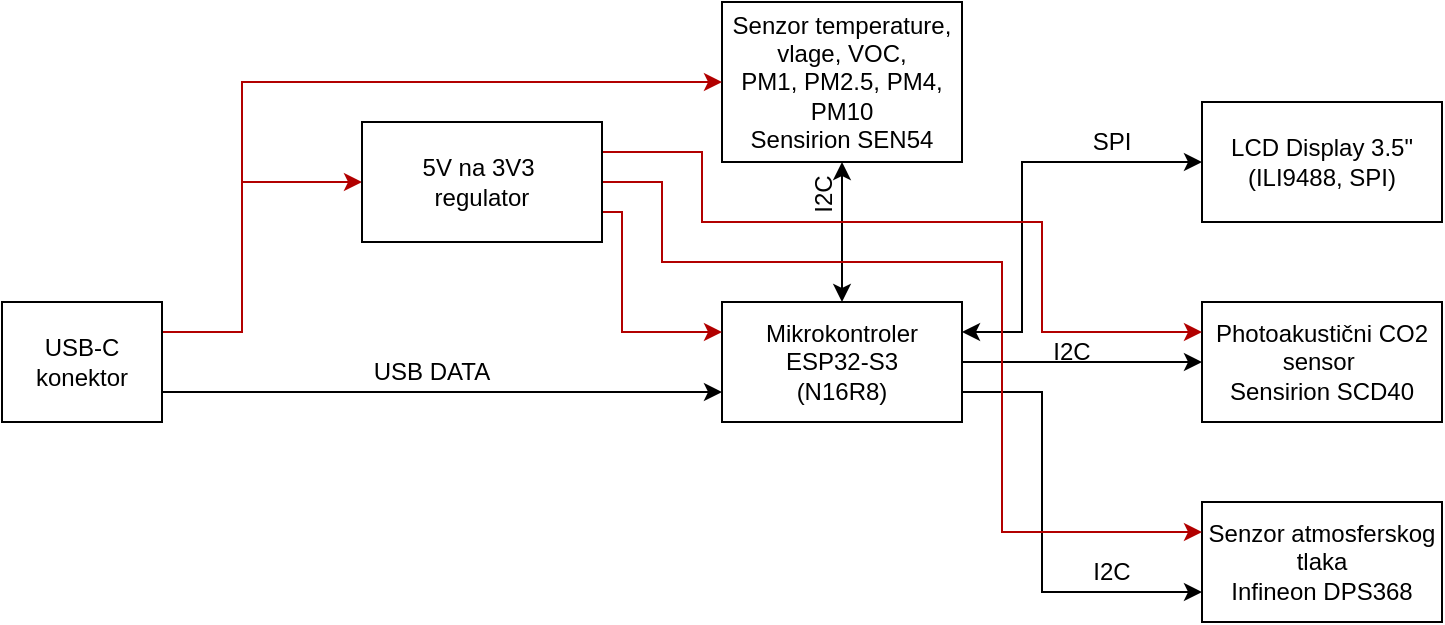 <mxfile version="24.8.0">
  <diagram name="Page-1" id="LxQYiXL1fFhTs9qu_BZH">
    <mxGraphModel dx="932" dy="884" grid="1" gridSize="10" guides="1" tooltips="1" connect="1" arrows="1" fold="1" page="1" pageScale="1" pageWidth="827" pageHeight="1169" math="0" shadow="0">
      <root>
        <mxCell id="0" />
        <mxCell id="1" parent="0" />
        <mxCell id="Rxve-UZrTAQCuUOAAd17-22" style="edgeStyle=orthogonalEdgeStyle;rounded=0;orthogonalLoop=1;jettySize=auto;html=1;exitX=1;exitY=0.25;exitDx=0;exitDy=0;entryX=0;entryY=0.5;entryDx=0;entryDy=0;startArrow=classic;startFill=1;" edge="1" parent="1" source="pt9hoRSjWPQ23j6Vz_vE-1" target="pt9hoRSjWPQ23j6Vz_vE-3">
          <mxGeometry relative="1" as="geometry">
            <Array as="points">
              <mxPoint x="550" y="245" />
              <mxPoint x="550" y="160" />
            </Array>
          </mxGeometry>
        </mxCell>
        <mxCell id="Rxve-UZrTAQCuUOAAd17-24" style="edgeStyle=orthogonalEdgeStyle;rounded=0;orthogonalLoop=1;jettySize=auto;html=1;exitX=1;exitY=0.5;exitDx=0;exitDy=0;entryX=0;entryY=0.5;entryDx=0;entryDy=0;" edge="1" parent="1" source="pt9hoRSjWPQ23j6Vz_vE-1" target="pt9hoRSjWPQ23j6Vz_vE-5">
          <mxGeometry relative="1" as="geometry" />
        </mxCell>
        <mxCell id="Rxve-UZrTAQCuUOAAd17-27" style="edgeStyle=orthogonalEdgeStyle;rounded=0;orthogonalLoop=1;jettySize=auto;html=1;exitX=1;exitY=0.75;exitDx=0;exitDy=0;entryX=0;entryY=0.75;entryDx=0;entryDy=0;" edge="1" parent="1" source="pt9hoRSjWPQ23j6Vz_vE-1" target="pt9hoRSjWPQ23j6Vz_vE-4">
          <mxGeometry relative="1" as="geometry">
            <Array as="points">
              <mxPoint x="560" y="275" />
              <mxPoint x="560" y="375" />
            </Array>
          </mxGeometry>
        </mxCell>
        <mxCell id="pt9hoRSjWPQ23j6Vz_vE-1" value="Mikrokontroler&lt;div&gt;ESP32-S3&lt;div&gt;(N16R8)&lt;/div&gt;&lt;/div&gt;" style="rounded=0;whiteSpace=wrap;html=1;" parent="1" vertex="1">
          <mxGeometry x="400" y="230" width="120" height="60" as="geometry" />
        </mxCell>
        <mxCell id="Rxve-UZrTAQCuUOAAd17-19" style="edgeStyle=orthogonalEdgeStyle;rounded=0;orthogonalLoop=1;jettySize=auto;html=1;exitX=0.5;exitY=1;exitDx=0;exitDy=0;entryX=0.5;entryY=0;entryDx=0;entryDy=0;startArrow=classic;startFill=1;" edge="1" parent="1" source="pt9hoRSjWPQ23j6Vz_vE-2" target="pt9hoRSjWPQ23j6Vz_vE-1">
          <mxGeometry relative="1" as="geometry" />
        </mxCell>
        <mxCell id="pt9hoRSjWPQ23j6Vz_vE-2" value="&lt;div&gt;Senzor temperature, vlage, VOC,&lt;/div&gt;&lt;div&gt;PM1, PM2.5, PM4, PM10&lt;/div&gt;&lt;div&gt;Sensirion SEN54&lt;br&gt;&lt;/div&gt;" style="rounded=0;whiteSpace=wrap;html=1;" parent="1" vertex="1">
          <mxGeometry x="400" y="80" width="120" height="80" as="geometry" />
        </mxCell>
        <mxCell id="pt9hoRSjWPQ23j6Vz_vE-3" value="LCD Display 3.5&quot;&lt;div&gt;(ILI9488, SPI)&lt;/div&gt;" style="rounded=0;whiteSpace=wrap;html=1;" parent="1" vertex="1">
          <mxGeometry x="640" y="130" width="120" height="60" as="geometry" />
        </mxCell>
        <mxCell id="pt9hoRSjWPQ23j6Vz_vE-4" value="&lt;div&gt;Senzor atmosferskog tlaka&lt;/div&gt;&lt;div&gt;Infineon DPS368&lt;/div&gt;" style="rounded=0;whiteSpace=wrap;html=1;" parent="1" vertex="1">
          <mxGeometry x="640" y="330" width="120" height="60" as="geometry" />
        </mxCell>
        <mxCell id="pt9hoRSjWPQ23j6Vz_vE-5" value="&lt;div&gt;Photoakustični CO2 sensor&amp;nbsp;&lt;/div&gt;&lt;div&gt;&lt;span style=&quot;background-color: initial;&quot;&gt;Sensirion SCD40&lt;/span&gt;&lt;/div&gt;" style="rounded=0;whiteSpace=wrap;html=1;" parent="1" vertex="1">
          <mxGeometry x="640" y="230" width="120" height="60" as="geometry" />
        </mxCell>
        <mxCell id="Rxve-UZrTAQCuUOAAd17-3" style="edgeStyle=orthogonalEdgeStyle;rounded=0;orthogonalLoop=1;jettySize=auto;html=1;exitX=1;exitY=0.25;exitDx=0;exitDy=0;entryX=0;entryY=0.5;entryDx=0;entryDy=0;fillColor=#e51400;strokeColor=#B20000;endArrow=classic;endFill=1;" edge="1" parent="1" source="Rxve-UZrTAQCuUOAAd17-1" target="Rxve-UZrTAQCuUOAAd17-26">
          <mxGeometry relative="1" as="geometry">
            <mxPoint x="200" y="170" as="targetPoint" />
            <Array as="points">
              <mxPoint x="160" y="245" />
              <mxPoint x="160" y="170" />
            </Array>
          </mxGeometry>
        </mxCell>
        <mxCell id="Rxve-UZrTAQCuUOAAd17-4" style="edgeStyle=orthogonalEdgeStyle;rounded=0;orthogonalLoop=1;jettySize=auto;html=1;exitX=1;exitY=0.75;exitDx=0;exitDy=0;entryX=0;entryY=0.75;entryDx=0;entryDy=0;" edge="1" parent="1" source="Rxve-UZrTAQCuUOAAd17-1" target="pt9hoRSjWPQ23j6Vz_vE-1">
          <mxGeometry relative="1" as="geometry" />
        </mxCell>
        <mxCell id="Rxve-UZrTAQCuUOAAd17-18" style="edgeStyle=orthogonalEdgeStyle;rounded=0;orthogonalLoop=1;jettySize=auto;html=1;exitX=1;exitY=0.25;exitDx=0;exitDy=0;entryX=0;entryY=0.5;entryDx=0;entryDy=0;fillColor=#e51400;strokeColor=#B20000;" edge="1" parent="1" source="Rxve-UZrTAQCuUOAAd17-1" target="pt9hoRSjWPQ23j6Vz_vE-2">
          <mxGeometry relative="1" as="geometry">
            <Array as="points">
              <mxPoint x="160" y="245" />
              <mxPoint x="160" y="120" />
            </Array>
          </mxGeometry>
        </mxCell>
        <mxCell id="Rxve-UZrTAQCuUOAAd17-1" value="USB-C&lt;div&gt;konektor&lt;/div&gt;" style="rounded=0;whiteSpace=wrap;html=1;" vertex="1" parent="1">
          <mxGeometry x="40" y="230" width="80" height="60" as="geometry" />
        </mxCell>
        <mxCell id="Rxve-UZrTAQCuUOAAd17-5" style="edgeStyle=orthogonalEdgeStyle;rounded=0;orthogonalLoop=1;jettySize=auto;html=1;exitX=1;exitY=0.75;exitDx=0;exitDy=0;entryX=0;entryY=0.25;entryDx=0;entryDy=0;fillColor=#e51400;strokeColor=#B20000;" edge="1" parent="1" source="Rxve-UZrTAQCuUOAAd17-26" target="pt9hoRSjWPQ23j6Vz_vE-1">
          <mxGeometry relative="1" as="geometry">
            <mxPoint x="320.0" y="185" as="sourcePoint" />
            <Array as="points">
              <mxPoint x="350" y="185" />
              <mxPoint x="350" y="245" />
            </Array>
          </mxGeometry>
        </mxCell>
        <mxCell id="Rxve-UZrTAQCuUOAAd17-15" style="edgeStyle=orthogonalEdgeStyle;rounded=0;orthogonalLoop=1;jettySize=auto;html=1;exitX=1;exitY=0.5;exitDx=0;exitDy=0;entryX=0;entryY=0.25;entryDx=0;entryDy=0;fillColor=#e51400;strokeColor=#B20000;" edge="1" parent="1" source="Rxve-UZrTAQCuUOAAd17-26" target="pt9hoRSjWPQ23j6Vz_vE-4">
          <mxGeometry relative="1" as="geometry">
            <mxPoint x="320.0" y="170" as="sourcePoint" />
            <Array as="points">
              <mxPoint x="370" y="170" />
              <mxPoint x="370" y="210" />
              <mxPoint x="540" y="210" />
              <mxPoint x="540" y="345" />
            </Array>
          </mxGeometry>
        </mxCell>
        <mxCell id="Rxve-UZrTAQCuUOAAd17-16" style="edgeStyle=orthogonalEdgeStyle;rounded=0;orthogonalLoop=1;jettySize=auto;html=1;exitX=1;exitY=0.25;exitDx=0;exitDy=0;entryX=0;entryY=0.25;entryDx=0;entryDy=0;fillColor=#e51400;strokeColor=#B20000;" edge="1" parent="1" source="Rxve-UZrTAQCuUOAAd17-26" target="pt9hoRSjWPQ23j6Vz_vE-5">
          <mxGeometry relative="1" as="geometry">
            <mxPoint x="320.0" y="155" as="sourcePoint" />
            <Array as="points">
              <mxPoint x="390" y="155" />
              <mxPoint x="390" y="190" />
              <mxPoint x="560" y="190" />
              <mxPoint x="560" y="245" />
            </Array>
          </mxGeometry>
        </mxCell>
        <mxCell id="Rxve-UZrTAQCuUOAAd17-9" value="USB DATA" style="text;html=1;align=center;verticalAlign=middle;whiteSpace=wrap;rounded=0;rotation=0;" vertex="1" parent="1">
          <mxGeometry x="220" y="250" width="70" height="30" as="geometry" />
        </mxCell>
        <mxCell id="Rxve-UZrTAQCuUOAAd17-11" value="I2C" style="text;html=1;align=center;verticalAlign=middle;whiteSpace=wrap;rounded=0;rotation=-90;" vertex="1" parent="1">
          <mxGeometry x="436" y="166" width="30" height="20" as="geometry" />
        </mxCell>
        <mxCell id="Rxve-UZrTAQCuUOAAd17-23" value="SPI" style="text;html=1;align=center;verticalAlign=middle;whiteSpace=wrap;rounded=0;rotation=0;" vertex="1" parent="1">
          <mxGeometry x="580" y="140" width="30" height="20" as="geometry" />
        </mxCell>
        <mxCell id="Rxve-UZrTAQCuUOAAd17-25" value="I2C" style="text;html=1;align=center;verticalAlign=middle;whiteSpace=wrap;rounded=0;rotation=0;" vertex="1" parent="1">
          <mxGeometry x="560" y="240" width="30" height="30" as="geometry" />
        </mxCell>
        <mxCell id="Rxve-UZrTAQCuUOAAd17-26" value="5V na 3V3&amp;nbsp;&lt;div&gt;regulator&lt;/div&gt;" style="rounded=0;whiteSpace=wrap;html=1;" vertex="1" parent="1">
          <mxGeometry x="220" y="140" width="120" height="60" as="geometry" />
        </mxCell>
        <mxCell id="Rxve-UZrTAQCuUOAAd17-28" value="I2C" style="text;html=1;align=center;verticalAlign=middle;whiteSpace=wrap;rounded=0;rotation=0;" vertex="1" parent="1">
          <mxGeometry x="580" y="350" width="30" height="30" as="geometry" />
        </mxCell>
      </root>
    </mxGraphModel>
  </diagram>
</mxfile>
